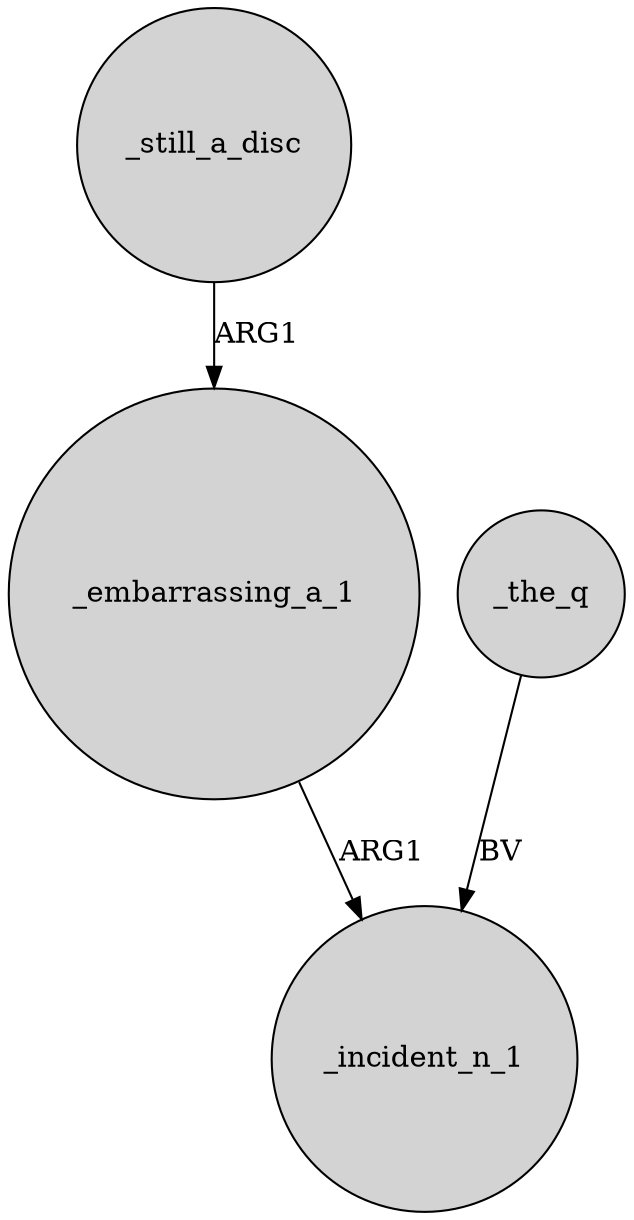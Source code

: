 digraph {
	node [shape=circle style=filled]
	_still_a_disc -> _embarrassing_a_1 [label=ARG1]
	_embarrassing_a_1 -> _incident_n_1 [label=ARG1]
	_the_q -> _incident_n_1 [label=BV]
}
